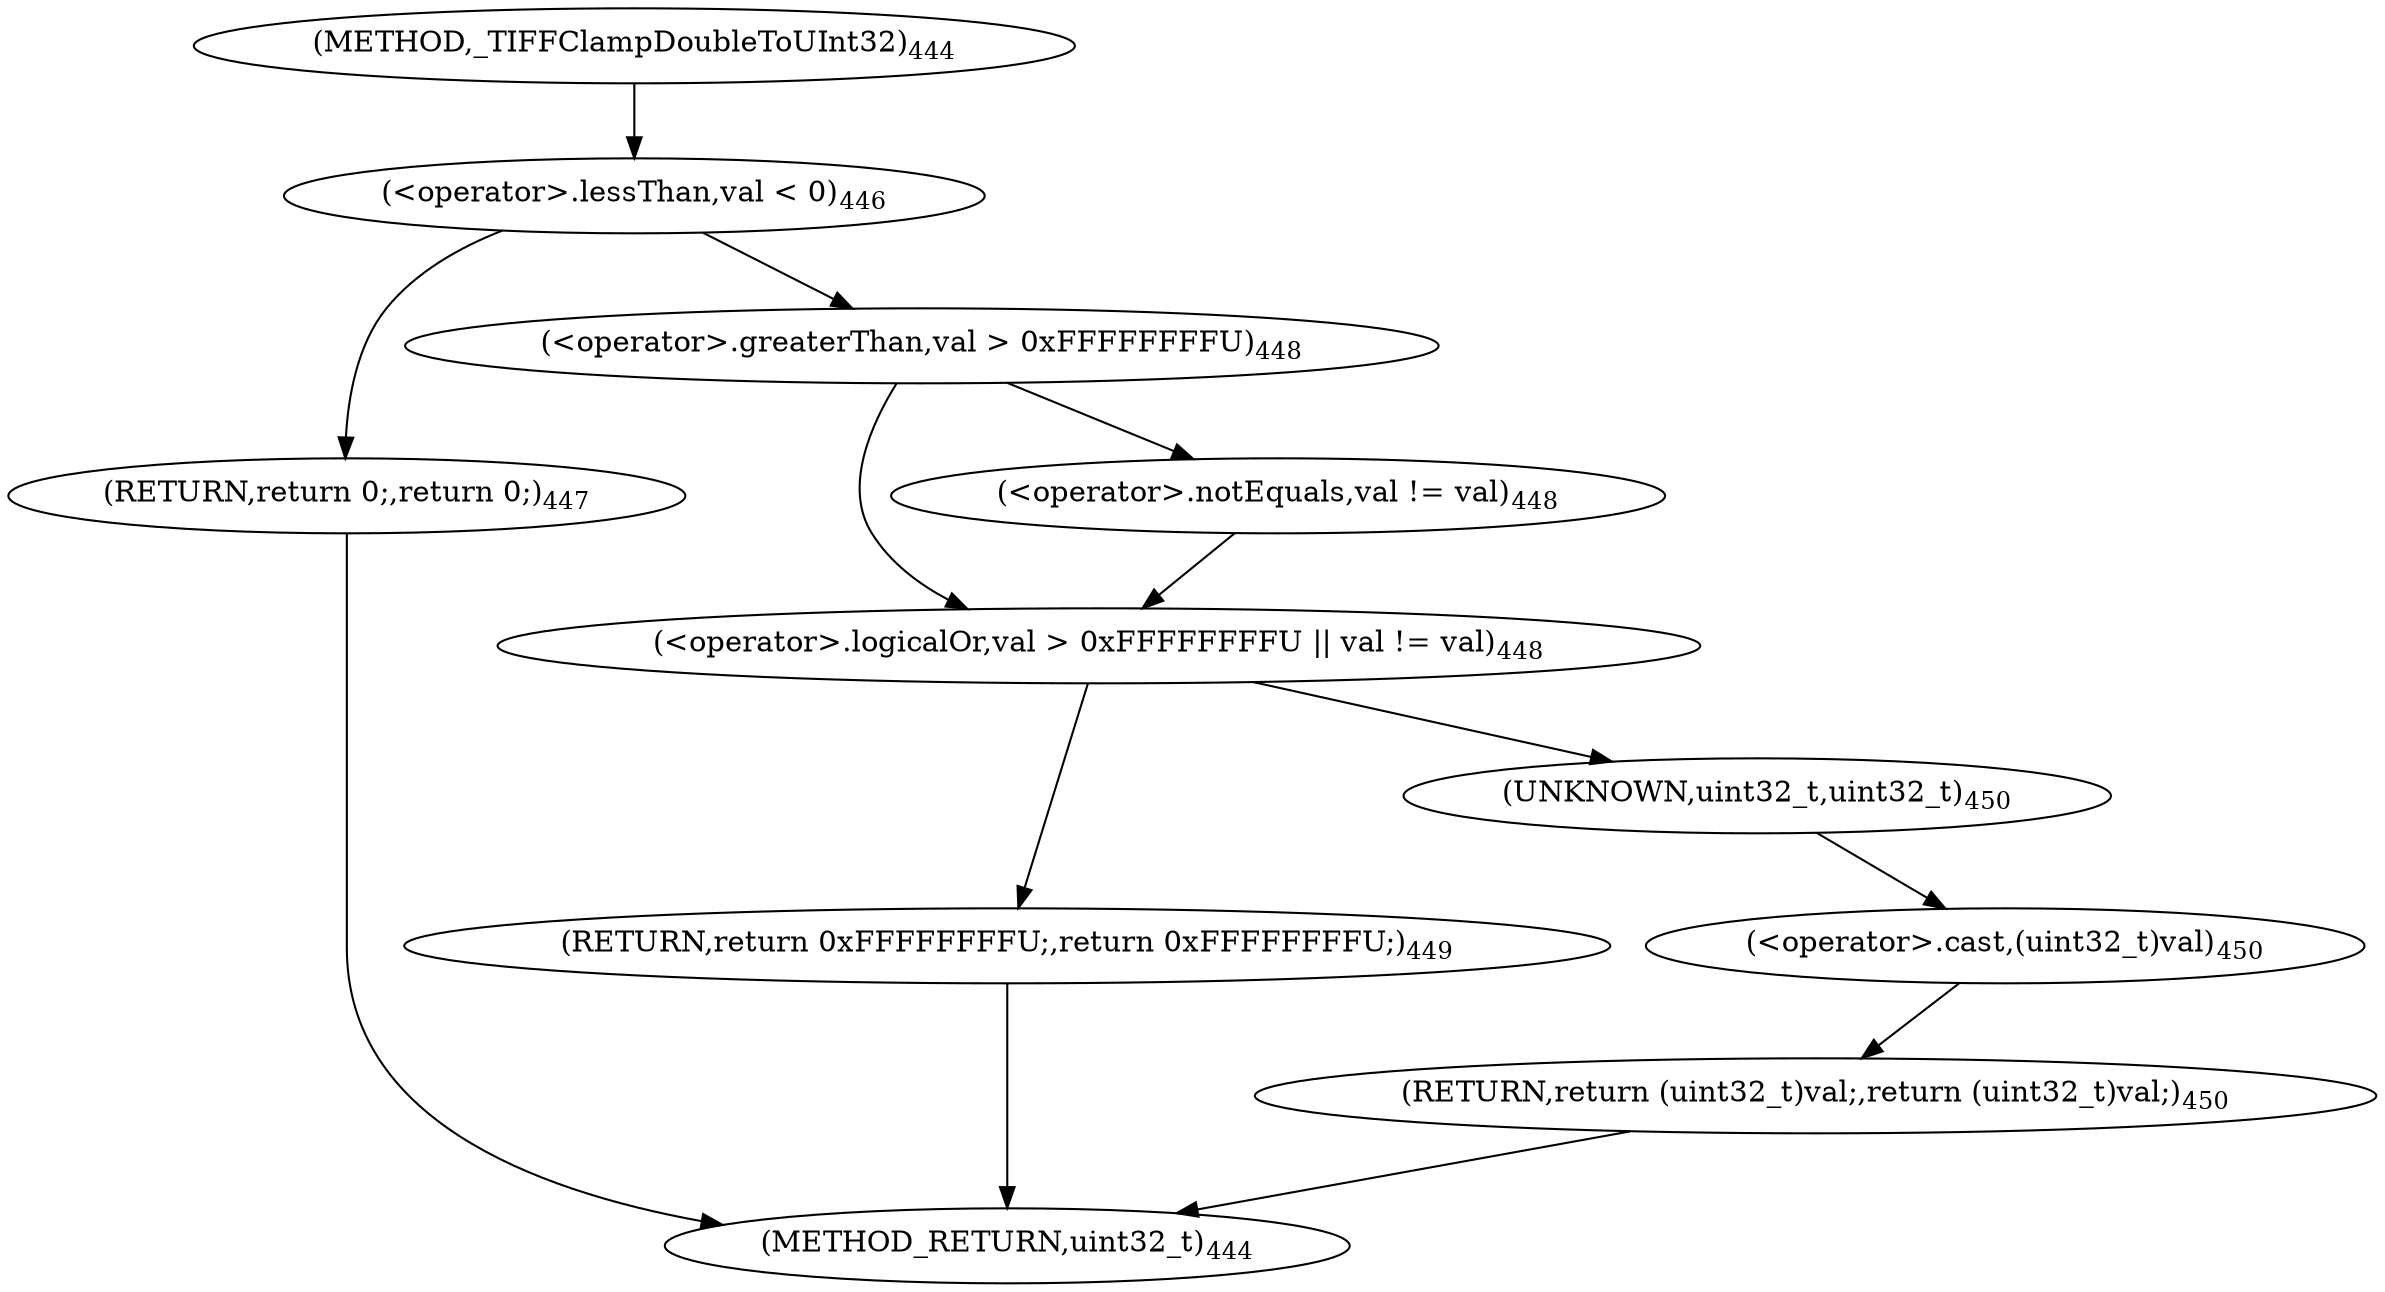 digraph "_TIFFClampDoubleToUInt32" {  
"21650" [label = <(RETURN,return (uint32_t)val;,return (uint32_t)val;)<SUB>450</SUB>> ]
"21633" [label = <(&lt;operator&gt;.lessThan,val &lt; 0)<SUB>446</SUB>> ]
"21640" [label = <(&lt;operator&gt;.logicalOr,val &gt; 0xFFFFFFFFU || val != val)<SUB>448</SUB>> ]
"21651" [label = <(&lt;operator&gt;.cast,(uint32_t)val)<SUB>450</SUB>> ]
"21637" [label = <(RETURN,return 0;,return 0;)<SUB>447</SUB>> ]
"21641" [label = <(&lt;operator&gt;.greaterThan,val &gt; 0xFFFFFFFFU)<SUB>448</SUB>> ]
"21644" [label = <(&lt;operator&gt;.notEquals,val != val)<SUB>448</SUB>> ]
"21648" [label = <(RETURN,return 0xFFFFFFFFU;,return 0xFFFFFFFFU;)<SUB>449</SUB>> ]
"21652" [label = <(UNKNOWN,uint32_t,uint32_t)<SUB>450</SUB>> ]
"21629" [label = <(METHOD,_TIFFClampDoubleToUInt32)<SUB>444</SUB>> ]
"21654" [label = <(METHOD_RETURN,uint32_t)<SUB>444</SUB>> ]
  "21650" -> "21654" 
  "21633" -> "21637" 
  "21633" -> "21641" 
  "21640" -> "21652" 
  "21640" -> "21648" 
  "21651" -> "21650" 
  "21637" -> "21654" 
  "21641" -> "21640" 
  "21641" -> "21644" 
  "21644" -> "21640" 
  "21648" -> "21654" 
  "21652" -> "21651" 
  "21629" -> "21633" 
}
